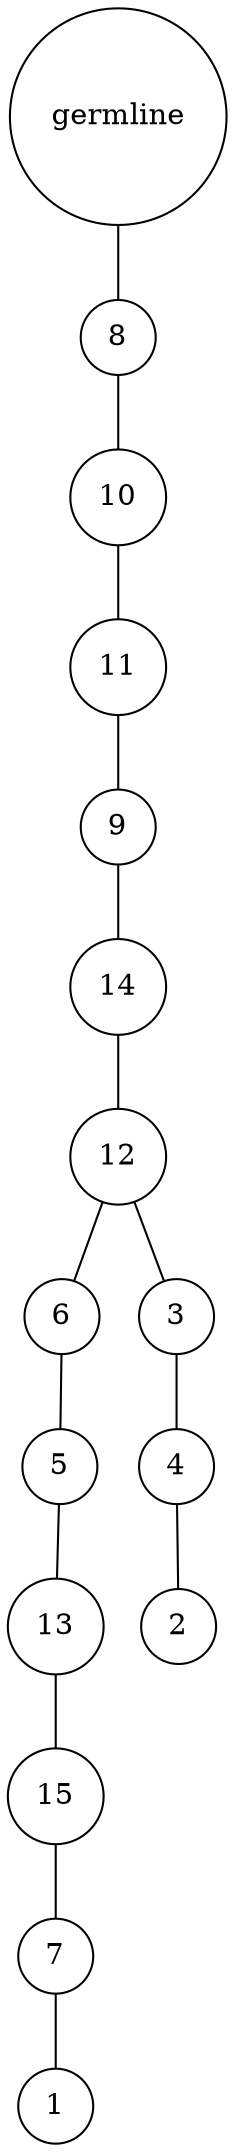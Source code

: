 graph {
	rankdir=UD;
	splines=line;
	node [shape=circle]
	"0x7f09deff0e20" [label="germline"];
	"0x7f09deff0e50" [label="8"];
	"0x7f09deff0e20" -- "0x7f09deff0e50" ;
	"0x7f09deff0e80" [label="10"];
	"0x7f09deff0e50" -- "0x7f09deff0e80" ;
	"0x7f09deff0eb0" [label="11"];
	"0x7f09deff0e80" -- "0x7f09deff0eb0" ;
	"0x7f09deff0ee0" [label="9"];
	"0x7f09deff0eb0" -- "0x7f09deff0ee0" ;
	"0x7f09deff0f10" [label="14"];
	"0x7f09deff0ee0" -- "0x7f09deff0f10" ;
	"0x7f09deff0f40" [label="12"];
	"0x7f09deff0f10" -- "0x7f09deff0f40" ;
	"0x7f09deff0f70" [label="6"];
	"0x7f09deff0f40" -- "0x7f09deff0f70" ;
	"0x7f09deff0fa0" [label="5"];
	"0x7f09deff0f70" -- "0x7f09deff0fa0" ;
	"0x7f09deff0fd0" [label="13"];
	"0x7f09deff0fa0" -- "0x7f09deff0fd0" ;
	"0x7f0a09c00040" [label="15"];
	"0x7f09deff0fd0" -- "0x7f0a09c00040" ;
	"0x7f0a09c00070" [label="7"];
	"0x7f0a09c00040" -- "0x7f0a09c00070" ;
	"0x7f0a09c000a0" [label="1"];
	"0x7f0a09c00070" -- "0x7f0a09c000a0" ;
	"0x7f0a09c000d0" [label="3"];
	"0x7f09deff0f40" -- "0x7f0a09c000d0" ;
	"0x7f0a09c00100" [label="4"];
	"0x7f0a09c000d0" -- "0x7f0a09c00100" ;
	"0x7f0a09c00130" [label="2"];
	"0x7f0a09c00100" -- "0x7f0a09c00130" ;
}
